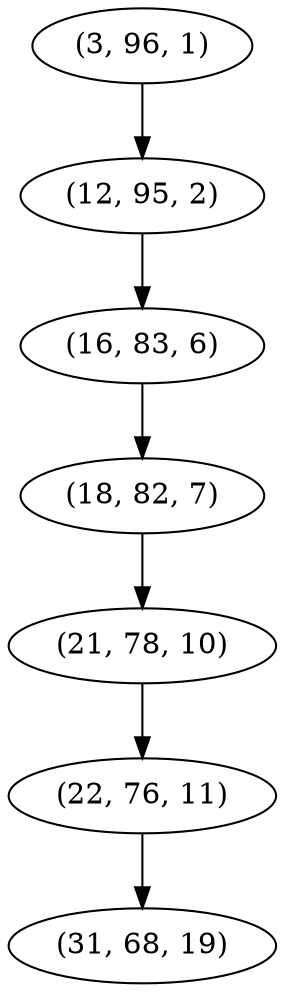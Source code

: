 digraph tree {
    "(3, 96, 1)";
    "(12, 95, 2)";
    "(16, 83, 6)";
    "(18, 82, 7)";
    "(21, 78, 10)";
    "(22, 76, 11)";
    "(31, 68, 19)";
    "(3, 96, 1)" -> "(12, 95, 2)";
    "(12, 95, 2)" -> "(16, 83, 6)";
    "(16, 83, 6)" -> "(18, 82, 7)";
    "(18, 82, 7)" -> "(21, 78, 10)";
    "(21, 78, 10)" -> "(22, 76, 11)";
    "(22, 76, 11)" -> "(31, 68, 19)";
}
